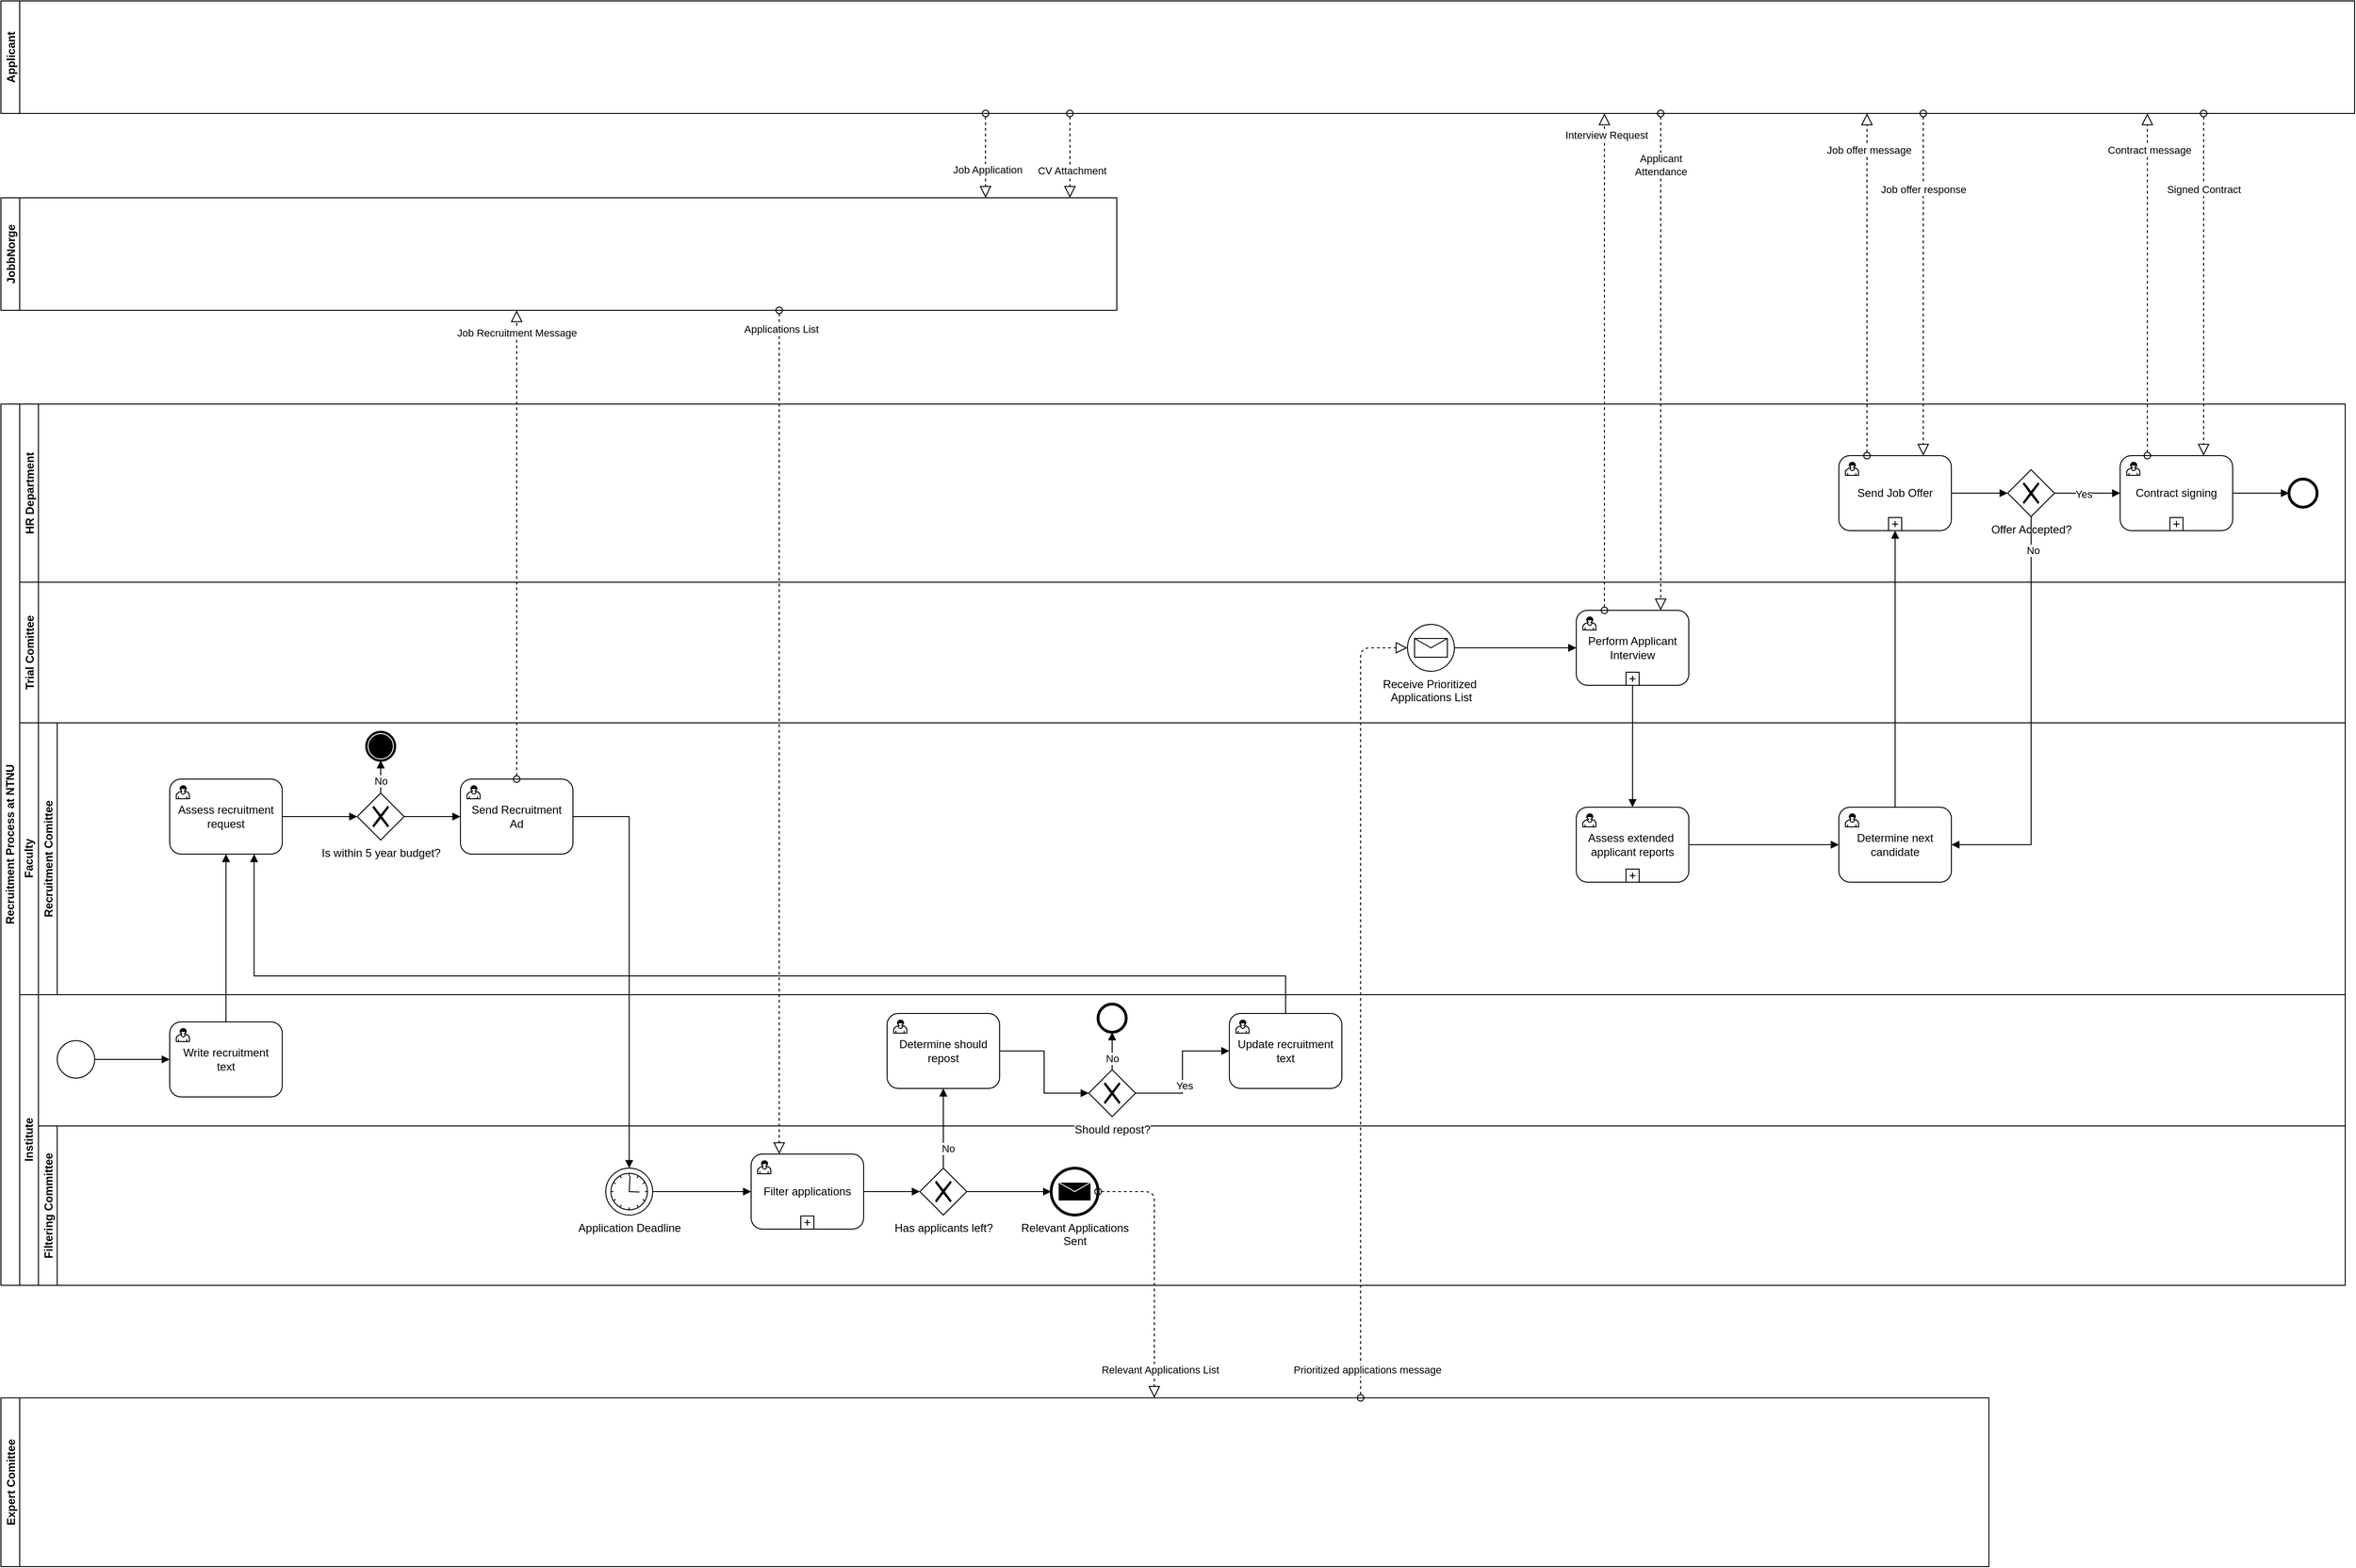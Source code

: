 <mxfile version="13.9.1" type="github">
  <diagram name="Page-1" id="2a216829-ef6e-dabb-86c1-c78162f3ba2b">
    <mxGraphModel dx="4327" dy="3699" grid="1" gridSize="10" guides="1" tooltips="1" connect="1" arrows="1" fold="1" page="1" pageScale="1" pageWidth="1654" pageHeight="1169" background="#ffffff" math="0" shadow="0">
      <root>
        <mxCell id="0" />
        <mxCell id="1" parent="0" />
        <mxCell id="eHfQy5FBiY7wrmqpAAzu-1" value="Recruitment Process at NTNU" style="swimlane;html=1;childLayout=stackLayout;resizeParent=1;resizeParentMax=0;horizontal=0;startSize=20;horizontalStack=0;" vertex="1" parent="1">
          <mxGeometry x="130" y="270" width="2500" height="940" as="geometry" />
        </mxCell>
        <mxCell id="eHfQy5FBiY7wrmqpAAzu-23" value="HR Department" style="swimlane;startSize=20;horizontal=0;" vertex="1" parent="eHfQy5FBiY7wrmqpAAzu-1">
          <mxGeometry x="20" width="2480" height="190" as="geometry" />
        </mxCell>
        <mxCell id="eHfQy5FBiY7wrmqpAAzu-119" style="edgeStyle=orthogonalEdgeStyle;rounded=0;orthogonalLoop=1;jettySize=auto;html=1;entryX=0;entryY=0.5;entryDx=0;entryDy=0;endArrow=block;endFill=1;" edge="1" parent="eHfQy5FBiY7wrmqpAAzu-23" source="eHfQy5FBiY7wrmqpAAzu-111" target="eHfQy5FBiY7wrmqpAAzu-118">
          <mxGeometry relative="1" as="geometry" />
        </mxCell>
        <mxCell id="eHfQy5FBiY7wrmqpAAzu-111" value="Send Job Offer" style="html=1;whiteSpace=wrap;rounded=1;dropTarget=0;" vertex="1" parent="eHfQy5FBiY7wrmqpAAzu-23">
          <mxGeometry x="1940" y="55" width="120" height="80" as="geometry" />
        </mxCell>
        <mxCell id="eHfQy5FBiY7wrmqpAAzu-112" value="" style="html=1;shape=mxgraph.bpmn.user_task;outlineConnect=0;" vertex="1" parent="eHfQy5FBiY7wrmqpAAzu-111">
          <mxGeometry width="14" height="14" relative="1" as="geometry">
            <mxPoint x="7" y="7" as="offset" />
          </mxGeometry>
        </mxCell>
        <mxCell id="eHfQy5FBiY7wrmqpAAzu-113" value="" style="html=1;shape=plus;outlineConnect=0;" vertex="1" parent="eHfQy5FBiY7wrmqpAAzu-111">
          <mxGeometry x="0.5" y="1" width="14" height="14" relative="1" as="geometry">
            <mxPoint x="-7" y="-14" as="offset" />
          </mxGeometry>
        </mxCell>
        <mxCell id="eHfQy5FBiY7wrmqpAAzu-118" value="Offer Accepted?" style="shape=mxgraph.bpmn.shape;html=1;verticalLabelPosition=bottom;labelBackgroundColor=#ffffff;verticalAlign=top;align=center;perimeter=rhombusPerimeter;background=gateway;outlineConnect=0;outline=none;symbol=exclusiveGw;" vertex="1" parent="eHfQy5FBiY7wrmqpAAzu-23">
          <mxGeometry x="2120" y="70" width="50" height="50" as="geometry" />
        </mxCell>
        <mxCell id="eHfQy5FBiY7wrmqpAAzu-125" style="edgeStyle=orthogonalEdgeStyle;rounded=0;orthogonalLoop=1;jettySize=auto;html=1;entryX=0;entryY=0.5;entryDx=0;entryDy=0;endArrow=block;endFill=1;" edge="1" parent="eHfQy5FBiY7wrmqpAAzu-23" source="eHfQy5FBiY7wrmqpAAzu-121" target="eHfQy5FBiY7wrmqpAAzu-124">
          <mxGeometry relative="1" as="geometry" />
        </mxCell>
        <mxCell id="eHfQy5FBiY7wrmqpAAzu-121" value="Contract signing" style="html=1;whiteSpace=wrap;rounded=1;dropTarget=0;" vertex="1" parent="eHfQy5FBiY7wrmqpAAzu-23">
          <mxGeometry x="2240" y="55" width="120" height="80" as="geometry" />
        </mxCell>
        <mxCell id="eHfQy5FBiY7wrmqpAAzu-122" value="" style="html=1;shape=mxgraph.bpmn.user_task;outlineConnect=0;" vertex="1" parent="eHfQy5FBiY7wrmqpAAzu-121">
          <mxGeometry width="14" height="14" relative="1" as="geometry">
            <mxPoint x="7" y="7" as="offset" />
          </mxGeometry>
        </mxCell>
        <mxCell id="eHfQy5FBiY7wrmqpAAzu-123" value="" style="html=1;shape=plus;outlineConnect=0;" vertex="1" parent="eHfQy5FBiY7wrmqpAAzu-121">
          <mxGeometry x="0.5" y="1" width="14" height="14" relative="1" as="geometry">
            <mxPoint x="-7" y="-14" as="offset" />
          </mxGeometry>
        </mxCell>
        <mxCell id="eHfQy5FBiY7wrmqpAAzu-120" style="edgeStyle=orthogonalEdgeStyle;rounded=0;orthogonalLoop=1;jettySize=auto;html=1;endArrow=block;endFill=1;entryX=0;entryY=0.5;entryDx=0;entryDy=0;" edge="1" parent="eHfQy5FBiY7wrmqpAAzu-23" source="eHfQy5FBiY7wrmqpAAzu-118" target="eHfQy5FBiY7wrmqpAAzu-121">
          <mxGeometry relative="1" as="geometry">
            <mxPoint x="2230" y="95" as="targetPoint" />
          </mxGeometry>
        </mxCell>
        <mxCell id="eHfQy5FBiY7wrmqpAAzu-126" value="Yes" style="edgeLabel;html=1;align=center;verticalAlign=middle;resizable=0;points=[];" vertex="1" connectable="0" parent="eHfQy5FBiY7wrmqpAAzu-120">
          <mxGeometry x="-0.133" y="-1" relative="1" as="geometry">
            <mxPoint as="offset" />
          </mxGeometry>
        </mxCell>
        <mxCell id="eHfQy5FBiY7wrmqpAAzu-124" value="" style="shape=mxgraph.bpmn.shape;html=1;verticalLabelPosition=bottom;labelBackgroundColor=#ffffff;verticalAlign=top;align=center;perimeter=ellipsePerimeter;outlineConnect=0;outline=end;symbol=general;" vertex="1" parent="eHfQy5FBiY7wrmqpAAzu-23">
          <mxGeometry x="2420" y="80" width="30" height="30" as="geometry" />
        </mxCell>
        <mxCell id="eHfQy5FBiY7wrmqpAAzu-24" value="Trial Comittee" style="swimlane;startSize=20;horizontal=0;" vertex="1" parent="eHfQy5FBiY7wrmqpAAzu-1">
          <mxGeometry x="20" y="190" width="2480" height="150" as="geometry" />
        </mxCell>
        <mxCell id="eHfQy5FBiY7wrmqpAAzu-89" style="edgeStyle=orthogonalEdgeStyle;rounded=0;orthogonalLoop=1;jettySize=auto;html=1;endArrow=block;endFill=1;" edge="1" parent="eHfQy5FBiY7wrmqpAAzu-24" source="eHfQy5FBiY7wrmqpAAzu-83" target="eHfQy5FBiY7wrmqpAAzu-86">
          <mxGeometry relative="1" as="geometry" />
        </mxCell>
        <mxCell id="eHfQy5FBiY7wrmqpAAzu-83" value="Receive Prioritized&amp;nbsp;&lt;br&gt;Applications List" style="shape=mxgraph.bpmn.shape;html=1;verticalLabelPosition=bottom;labelBackgroundColor=#ffffff;verticalAlign=top;align=center;perimeter=ellipsePerimeter;outlineConnect=0;outline=standard;symbol=message;" vertex="1" parent="eHfQy5FBiY7wrmqpAAzu-24">
          <mxGeometry x="1480" y="45" width="50" height="50" as="geometry" />
        </mxCell>
        <mxCell id="eHfQy5FBiY7wrmqpAAzu-86" value="Perform Applicant&lt;br&gt;Interview" style="html=1;whiteSpace=wrap;rounded=1;dropTarget=0;" vertex="1" parent="eHfQy5FBiY7wrmqpAAzu-24">
          <mxGeometry x="1660" y="30" width="120" height="80" as="geometry" />
        </mxCell>
        <mxCell id="eHfQy5FBiY7wrmqpAAzu-87" value="" style="html=1;shape=mxgraph.bpmn.user_task;outlineConnect=0;" vertex="1" parent="eHfQy5FBiY7wrmqpAAzu-86">
          <mxGeometry width="14" height="14" relative="1" as="geometry">
            <mxPoint x="7" y="7" as="offset" />
          </mxGeometry>
        </mxCell>
        <mxCell id="eHfQy5FBiY7wrmqpAAzu-88" value="" style="html=1;shape=plus;outlineConnect=0;" vertex="1" parent="eHfQy5FBiY7wrmqpAAzu-86">
          <mxGeometry x="0.5" y="1" width="14" height="14" relative="1" as="geometry">
            <mxPoint x="-7" y="-14" as="offset" />
          </mxGeometry>
        </mxCell>
        <mxCell id="eHfQy5FBiY7wrmqpAAzu-2" value="Faculty" style="swimlane;html=1;startSize=20;horizontal=0;" vertex="1" parent="eHfQy5FBiY7wrmqpAAzu-1">
          <mxGeometry x="20" y="340" width="2480" height="290" as="geometry" />
        </mxCell>
        <mxCell id="eHfQy5FBiY7wrmqpAAzu-19" value="Recruitment Comittee" style="swimlane;startSize=20;horizontal=0;" vertex="1" parent="eHfQy5FBiY7wrmqpAAzu-2">
          <mxGeometry x="20" width="2460" height="290" as="geometry" />
        </mxCell>
        <mxCell id="eHfQy5FBiY7wrmqpAAzu-42" style="edgeStyle=orthogonalEdgeStyle;rounded=0;orthogonalLoop=1;jettySize=auto;html=1;entryX=0;entryY=0.5;entryDx=0;entryDy=0;endArrow=block;endFill=1;" edge="1" parent="eHfQy5FBiY7wrmqpAAzu-19" source="eHfQy5FBiY7wrmqpAAzu-37" target="eHfQy5FBiY7wrmqpAAzu-41">
          <mxGeometry relative="1" as="geometry" />
        </mxCell>
        <mxCell id="eHfQy5FBiY7wrmqpAAzu-37" value="Assess recruitment&lt;br&gt;request" style="html=1;whiteSpace=wrap;rounded=1;dropTarget=0;" vertex="1" parent="eHfQy5FBiY7wrmqpAAzu-19">
          <mxGeometry x="140" y="60" width="120" height="80" as="geometry" />
        </mxCell>
        <mxCell id="eHfQy5FBiY7wrmqpAAzu-38" value="" style="html=1;shape=mxgraph.bpmn.user_task;outlineConnect=0;" vertex="1" parent="eHfQy5FBiY7wrmqpAAzu-37">
          <mxGeometry width="14" height="14" relative="1" as="geometry">
            <mxPoint x="7" y="7" as="offset" />
          </mxGeometry>
        </mxCell>
        <mxCell id="eHfQy5FBiY7wrmqpAAzu-41" value="Is within 5 year budget?" style="shape=mxgraph.bpmn.shape;html=1;verticalLabelPosition=bottom;labelBackgroundColor=#ffffff;verticalAlign=top;align=center;perimeter=rhombusPerimeter;background=gateway;outlineConnect=0;outline=none;symbol=exclusiveGw;" vertex="1" parent="eHfQy5FBiY7wrmqpAAzu-19">
          <mxGeometry x="340" y="75" width="50" height="50" as="geometry" />
        </mxCell>
        <mxCell id="eHfQy5FBiY7wrmqpAAzu-43" style="edgeStyle=orthogonalEdgeStyle;rounded=0;orthogonalLoop=1;jettySize=auto;html=1;endArrow=block;endFill=1;entryX=0.5;entryY=1;entryDx=0;entryDy=0;" edge="1" parent="eHfQy5FBiY7wrmqpAAzu-19" source="eHfQy5FBiY7wrmqpAAzu-41" target="eHfQy5FBiY7wrmqpAAzu-134">
          <mxGeometry relative="1" as="geometry">
            <mxPoint x="365" y="40" as="targetPoint" />
          </mxGeometry>
        </mxCell>
        <mxCell id="eHfQy5FBiY7wrmqpAAzu-45" value="No" style="edgeLabel;html=1;align=center;verticalAlign=middle;resizable=0;points=[];" vertex="1" connectable="0" parent="eHfQy5FBiY7wrmqpAAzu-43">
          <mxGeometry x="-0.398" relative="1" as="geometry">
            <mxPoint as="offset" />
          </mxGeometry>
        </mxCell>
        <mxCell id="eHfQy5FBiY7wrmqpAAzu-47" value="Send Recruitment&lt;br&gt;Ad" style="html=1;whiteSpace=wrap;rounded=1;dropTarget=0;" vertex="1" parent="eHfQy5FBiY7wrmqpAAzu-19">
          <mxGeometry x="450" y="60" width="120" height="80" as="geometry" />
        </mxCell>
        <mxCell id="eHfQy5FBiY7wrmqpAAzu-48" value="" style="html=1;shape=mxgraph.bpmn.user_task;outlineConnect=0;" vertex="1" parent="eHfQy5FBiY7wrmqpAAzu-47">
          <mxGeometry width="14" height="14" relative="1" as="geometry">
            <mxPoint x="7" y="7" as="offset" />
          </mxGeometry>
        </mxCell>
        <mxCell id="eHfQy5FBiY7wrmqpAAzu-46" style="edgeStyle=orthogonalEdgeStyle;rounded=0;orthogonalLoop=1;jettySize=auto;html=1;endArrow=block;endFill=1;entryX=0;entryY=0.5;entryDx=0;entryDy=0;" edge="1" parent="eHfQy5FBiY7wrmqpAAzu-19" source="eHfQy5FBiY7wrmqpAAzu-41" target="eHfQy5FBiY7wrmqpAAzu-47">
          <mxGeometry relative="1" as="geometry">
            <mxPoint x="440" y="100" as="targetPoint" />
          </mxGeometry>
        </mxCell>
        <mxCell id="eHfQy5FBiY7wrmqpAAzu-141" style="edgeStyle=orthogonalEdgeStyle;rounded=0;orthogonalLoop=1;jettySize=auto;html=1;entryX=0;entryY=0.5;entryDx=0;entryDy=0;endArrow=block;endFill=1;" edge="1" parent="eHfQy5FBiY7wrmqpAAzu-19" source="eHfQy5FBiY7wrmqpAAzu-99" target="eHfQy5FBiY7wrmqpAAzu-135">
          <mxGeometry relative="1" as="geometry" />
        </mxCell>
        <mxCell id="eHfQy5FBiY7wrmqpAAzu-99" value="Assess extended&amp;nbsp;&lt;br&gt;applicant reports" style="html=1;whiteSpace=wrap;rounded=1;dropTarget=0;" vertex="1" parent="eHfQy5FBiY7wrmqpAAzu-19">
          <mxGeometry x="1640" y="90" width="120" height="80" as="geometry" />
        </mxCell>
        <mxCell id="eHfQy5FBiY7wrmqpAAzu-100" value="" style="html=1;shape=mxgraph.bpmn.user_task;outlineConnect=0;" vertex="1" parent="eHfQy5FBiY7wrmqpAAzu-99">
          <mxGeometry width="14" height="14" relative="1" as="geometry">
            <mxPoint x="7" y="7" as="offset" />
          </mxGeometry>
        </mxCell>
        <mxCell id="eHfQy5FBiY7wrmqpAAzu-101" value="" style="html=1;shape=plus;outlineConnect=0;" vertex="1" parent="eHfQy5FBiY7wrmqpAAzu-99">
          <mxGeometry x="0.5" y="1" width="14" height="14" relative="1" as="geometry">
            <mxPoint x="-7" y="-14" as="offset" />
          </mxGeometry>
        </mxCell>
        <mxCell id="eHfQy5FBiY7wrmqpAAzu-134" value="" style="shape=mxgraph.bpmn.shape;html=1;verticalLabelPosition=bottom;labelBackgroundColor=#ffffff;verticalAlign=top;align=center;perimeter=ellipsePerimeter;outlineConnect=0;outline=end;symbol=terminate;" vertex="1" parent="eHfQy5FBiY7wrmqpAAzu-19">
          <mxGeometry x="350" y="10" width="30" height="30" as="geometry" />
        </mxCell>
        <mxCell id="eHfQy5FBiY7wrmqpAAzu-135" value="Determine next candidate" style="html=1;whiteSpace=wrap;rounded=1;dropTarget=0;" vertex="1" parent="eHfQy5FBiY7wrmqpAAzu-19">
          <mxGeometry x="1920" y="90" width="120" height="80" as="geometry" />
        </mxCell>
        <mxCell id="eHfQy5FBiY7wrmqpAAzu-136" value="" style="html=1;shape=mxgraph.bpmn.user_task;outlineConnect=0;" vertex="1" parent="eHfQy5FBiY7wrmqpAAzu-135">
          <mxGeometry width="14" height="14" relative="1" as="geometry">
            <mxPoint x="7" y="7" as="offset" />
          </mxGeometry>
        </mxCell>
        <mxCell id="eHfQy5FBiY7wrmqpAAzu-49" value="" style="startArrow=oval;startFill=0;startSize=7;endArrow=block;endFill=0;endSize=10;dashed=1;html=1;exitX=0.5;exitY=0;exitDx=0;exitDy=0;" edge="1" parent="eHfQy5FBiY7wrmqpAAzu-2" source="eHfQy5FBiY7wrmqpAAzu-47">
          <mxGeometry width="100" relative="1" as="geometry">
            <mxPoint x="520" y="120" as="sourcePoint" />
            <mxPoint x="530" y="-440" as="targetPoint" />
          </mxGeometry>
        </mxCell>
        <mxCell id="eHfQy5FBiY7wrmqpAAzu-51" value="Job Recruitment Message" style="edgeLabel;html=1;align=center;verticalAlign=middle;resizable=0;points=[];" vertex="1" connectable="0" parent="eHfQy5FBiY7wrmqpAAzu-49">
          <mxGeometry x="0.909" relative="1" as="geometry">
            <mxPoint y="1" as="offset" />
          </mxGeometry>
        </mxCell>
        <mxCell id="eHfQy5FBiY7wrmqpAAzu-4" value="Institute" style="swimlane;html=1;startSize=20;horizontal=0;" vertex="1" parent="eHfQy5FBiY7wrmqpAAzu-1">
          <mxGeometry x="20" y="630" width="2480" height="310" as="geometry" />
        </mxCell>
        <mxCell id="eHfQy5FBiY7wrmqpAAzu-18" value="Filtering Committee" style="swimlane;startSize=20;horizontal=0;" vertex="1" parent="eHfQy5FBiY7wrmqpAAzu-4">
          <mxGeometry x="20" y="140" width="2460" height="170" as="geometry" />
        </mxCell>
        <mxCell id="eHfQy5FBiY7wrmqpAAzu-57" style="edgeStyle=orthogonalEdgeStyle;rounded=0;orthogonalLoop=1;jettySize=auto;html=1;entryX=0;entryY=0.5;entryDx=0;entryDy=0;endArrow=block;endFill=1;" edge="1" parent="eHfQy5FBiY7wrmqpAAzu-18" source="eHfQy5FBiY7wrmqpAAzu-53" target="eHfQy5FBiY7wrmqpAAzu-54">
          <mxGeometry relative="1" as="geometry" />
        </mxCell>
        <mxCell id="eHfQy5FBiY7wrmqpAAzu-53" value="Application Deadline" style="shape=mxgraph.bpmn.shape;html=1;verticalLabelPosition=bottom;labelBackgroundColor=#ffffff;verticalAlign=top;align=center;perimeter=ellipsePerimeter;outlineConnect=0;outline=standard;symbol=timer;" vertex="1" parent="eHfQy5FBiY7wrmqpAAzu-18">
          <mxGeometry x="605" y="45" width="50" height="50" as="geometry" />
        </mxCell>
        <mxCell id="eHfQy5FBiY7wrmqpAAzu-61" style="edgeStyle=orthogonalEdgeStyle;rounded=0;orthogonalLoop=1;jettySize=auto;html=1;entryX=0;entryY=0.5;entryDx=0;entryDy=0;endArrow=block;endFill=1;" edge="1" parent="eHfQy5FBiY7wrmqpAAzu-18" source="eHfQy5FBiY7wrmqpAAzu-54" target="eHfQy5FBiY7wrmqpAAzu-60">
          <mxGeometry relative="1" as="geometry" />
        </mxCell>
        <mxCell id="eHfQy5FBiY7wrmqpAAzu-54" value="Filter applications" style="html=1;whiteSpace=wrap;rounded=1;dropTarget=0;" vertex="1" parent="eHfQy5FBiY7wrmqpAAzu-18">
          <mxGeometry x="760" y="30" width="120" height="80" as="geometry" />
        </mxCell>
        <mxCell id="eHfQy5FBiY7wrmqpAAzu-55" value="" style="html=1;shape=mxgraph.bpmn.user_task;outlineConnect=0;" vertex="1" parent="eHfQy5FBiY7wrmqpAAzu-54">
          <mxGeometry width="14" height="14" relative="1" as="geometry">
            <mxPoint x="7" y="7" as="offset" />
          </mxGeometry>
        </mxCell>
        <mxCell id="eHfQy5FBiY7wrmqpAAzu-56" value="" style="html=1;shape=plus;outlineConnect=0;" vertex="1" parent="eHfQy5FBiY7wrmqpAAzu-54">
          <mxGeometry x="0.5" y="1" width="14" height="14" relative="1" as="geometry">
            <mxPoint x="-7" y="-14" as="offset" />
          </mxGeometry>
        </mxCell>
        <mxCell id="eHfQy5FBiY7wrmqpAAzu-80" style="edgeStyle=orthogonalEdgeStyle;rounded=0;orthogonalLoop=1;jettySize=auto;html=1;entryX=0;entryY=0.5;entryDx=0;entryDy=0;endArrow=block;endFill=1;" edge="1" parent="eHfQy5FBiY7wrmqpAAzu-18" source="eHfQy5FBiY7wrmqpAAzu-60" target="eHfQy5FBiY7wrmqpAAzu-79">
          <mxGeometry relative="1" as="geometry" />
        </mxCell>
        <mxCell id="eHfQy5FBiY7wrmqpAAzu-60" value="Has applicants left?" style="shape=mxgraph.bpmn.shape;html=1;verticalLabelPosition=bottom;labelBackgroundColor=#ffffff;verticalAlign=top;align=center;perimeter=rhombusPerimeter;background=gateway;outlineConnect=0;outline=none;symbol=exclusiveGw;" vertex="1" parent="eHfQy5FBiY7wrmqpAAzu-18">
          <mxGeometry x="940" y="45" width="50" height="50" as="geometry" />
        </mxCell>
        <mxCell id="eHfQy5FBiY7wrmqpAAzu-79" value="Relevant Applications&lt;br&gt;Sent" style="shape=mxgraph.bpmn.shape;html=1;verticalLabelPosition=bottom;labelBackgroundColor=#ffffff;verticalAlign=top;align=center;perimeter=ellipsePerimeter;outlineConnect=0;outline=end;symbol=message;" vertex="1" parent="eHfQy5FBiY7wrmqpAAzu-18">
          <mxGeometry x="1080" y="45" width="50" height="50" as="geometry" />
        </mxCell>
        <mxCell id="eHfQy5FBiY7wrmqpAAzu-30" value="" style="shape=mxgraph.bpmn.shape;html=1;verticalLabelPosition=bottom;labelBackgroundColor=#ffffff;verticalAlign=top;align=center;perimeter=ellipsePerimeter;outlineConnect=0;outline=standard;symbol=general;" vertex="1" parent="eHfQy5FBiY7wrmqpAAzu-4">
          <mxGeometry x="40" y="49" width="40" height="40" as="geometry" />
        </mxCell>
        <mxCell id="eHfQy5FBiY7wrmqpAAzu-32" value="Write recruitment&lt;br&gt;text" style="html=1;whiteSpace=wrap;rounded=1;dropTarget=0;" vertex="1" parent="eHfQy5FBiY7wrmqpAAzu-4">
          <mxGeometry x="160" y="29" width="120" height="80" as="geometry" />
        </mxCell>
        <mxCell id="eHfQy5FBiY7wrmqpAAzu-33" value="" style="html=1;shape=mxgraph.bpmn.user_task;outlineConnect=0;" vertex="1" parent="eHfQy5FBiY7wrmqpAAzu-32">
          <mxGeometry width="14" height="14" relative="1" as="geometry">
            <mxPoint x="7" y="7" as="offset" />
          </mxGeometry>
        </mxCell>
        <mxCell id="eHfQy5FBiY7wrmqpAAzu-31" style="edgeStyle=orthogonalEdgeStyle;rounded=0;orthogonalLoop=1;jettySize=auto;html=1;endArrow=block;endFill=1;entryX=0;entryY=0.5;entryDx=0;entryDy=0;" edge="1" parent="eHfQy5FBiY7wrmqpAAzu-4" source="eHfQy5FBiY7wrmqpAAzu-30" target="eHfQy5FBiY7wrmqpAAzu-32">
          <mxGeometry relative="1" as="geometry">
            <mxPoint x="150" y="69" as="targetPoint" />
          </mxGeometry>
        </mxCell>
        <mxCell id="eHfQy5FBiY7wrmqpAAzu-66" style="edgeStyle=orthogonalEdgeStyle;rounded=0;orthogonalLoop=1;jettySize=auto;html=1;entryX=0;entryY=0.5;entryDx=0;entryDy=0;endArrow=block;endFill=1;" edge="1" parent="eHfQy5FBiY7wrmqpAAzu-4" source="eHfQy5FBiY7wrmqpAAzu-63" target="eHfQy5FBiY7wrmqpAAzu-65">
          <mxGeometry relative="1" as="geometry" />
        </mxCell>
        <mxCell id="eHfQy5FBiY7wrmqpAAzu-63" value="Determine should repost" style="html=1;whiteSpace=wrap;rounded=1;dropTarget=0;" vertex="1" parent="eHfQy5FBiY7wrmqpAAzu-4">
          <mxGeometry x="925" y="20" width="120" height="80" as="geometry" />
        </mxCell>
        <mxCell id="eHfQy5FBiY7wrmqpAAzu-64" value="" style="html=1;shape=mxgraph.bpmn.user_task;outlineConnect=0;" vertex="1" parent="eHfQy5FBiY7wrmqpAAzu-63">
          <mxGeometry width="14" height="14" relative="1" as="geometry">
            <mxPoint x="7" y="7" as="offset" />
          </mxGeometry>
        </mxCell>
        <mxCell id="eHfQy5FBiY7wrmqpAAzu-62" style="edgeStyle=orthogonalEdgeStyle;rounded=0;orthogonalLoop=1;jettySize=auto;html=1;endArrow=block;endFill=1;entryX=0.5;entryY=1;entryDx=0;entryDy=0;" edge="1" parent="eHfQy5FBiY7wrmqpAAzu-4" source="eHfQy5FBiY7wrmqpAAzu-60" target="eHfQy5FBiY7wrmqpAAzu-63">
          <mxGeometry relative="1" as="geometry">
            <mxPoint x="1080" y="190" as="targetPoint" />
          </mxGeometry>
        </mxCell>
        <mxCell id="eHfQy5FBiY7wrmqpAAzu-73" value="No" style="edgeLabel;html=1;align=center;verticalAlign=middle;resizable=0;points=[];" vertex="1" connectable="0" parent="eHfQy5FBiY7wrmqpAAzu-62">
          <mxGeometry x="-0.508" y="-5" relative="1" as="geometry">
            <mxPoint as="offset" />
          </mxGeometry>
        </mxCell>
        <mxCell id="eHfQy5FBiY7wrmqpAAzu-68" value="Update recruitment text" style="html=1;whiteSpace=wrap;rounded=1;dropTarget=0;" vertex="1" parent="eHfQy5FBiY7wrmqpAAzu-4">
          <mxGeometry x="1290" y="20" width="120" height="80" as="geometry" />
        </mxCell>
        <mxCell id="eHfQy5FBiY7wrmqpAAzu-69" value="" style="html=1;shape=mxgraph.bpmn.user_task;outlineConnect=0;" vertex="1" parent="eHfQy5FBiY7wrmqpAAzu-68">
          <mxGeometry width="14" height="14" relative="1" as="geometry">
            <mxPoint x="7" y="7" as="offset" />
          </mxGeometry>
        </mxCell>
        <mxCell id="eHfQy5FBiY7wrmqpAAzu-65" value="Should repost?" style="shape=mxgraph.bpmn.shape;html=1;verticalLabelPosition=bottom;labelBackgroundColor=#ffffff;verticalAlign=top;align=center;perimeter=rhombusPerimeter;background=gateway;outlineConnect=0;outline=none;symbol=exclusiveGw;" vertex="1" parent="eHfQy5FBiY7wrmqpAAzu-4">
          <mxGeometry x="1140" y="80" width="50" height="50" as="geometry" />
        </mxCell>
        <mxCell id="eHfQy5FBiY7wrmqpAAzu-67" style="edgeStyle=orthogonalEdgeStyle;rounded=0;orthogonalLoop=1;jettySize=auto;html=1;endArrow=block;endFill=1;entryX=0;entryY=0.5;entryDx=0;entryDy=0;" edge="1" parent="eHfQy5FBiY7wrmqpAAzu-4" source="eHfQy5FBiY7wrmqpAAzu-65" target="eHfQy5FBiY7wrmqpAAzu-68">
          <mxGeometry relative="1" as="geometry">
            <mxPoint x="1330" y="110" as="targetPoint" />
          </mxGeometry>
        </mxCell>
        <mxCell id="eHfQy5FBiY7wrmqpAAzu-71" value="Yes" style="edgeLabel;html=1;align=center;verticalAlign=middle;resizable=0;points=[];" vertex="1" connectable="0" parent="eHfQy5FBiY7wrmqpAAzu-67">
          <mxGeometry x="-0.2" y="-2" relative="1" as="geometry">
            <mxPoint as="offset" />
          </mxGeometry>
        </mxCell>
        <mxCell id="eHfQy5FBiY7wrmqpAAzu-77" value="" style="shape=mxgraph.bpmn.shape;html=1;verticalLabelPosition=bottom;labelBackgroundColor=#ffffff;verticalAlign=top;align=center;perimeter=ellipsePerimeter;outlineConnect=0;outline=end;symbol=general;" vertex="1" parent="eHfQy5FBiY7wrmqpAAzu-4">
          <mxGeometry x="1150" y="10" width="30" height="30" as="geometry" />
        </mxCell>
        <mxCell id="eHfQy5FBiY7wrmqpAAzu-76" style="edgeStyle=orthogonalEdgeStyle;rounded=0;orthogonalLoop=1;jettySize=auto;html=1;endArrow=block;endFill=1;entryX=0.5;entryY=1;entryDx=0;entryDy=0;" edge="1" parent="eHfQy5FBiY7wrmqpAAzu-4" source="eHfQy5FBiY7wrmqpAAzu-65" target="eHfQy5FBiY7wrmqpAAzu-77">
          <mxGeometry relative="1" as="geometry">
            <mxPoint x="1165" y="250" as="targetPoint" />
          </mxGeometry>
        </mxCell>
        <mxCell id="eHfQy5FBiY7wrmqpAAzu-78" value="No" style="edgeLabel;html=1;align=center;verticalAlign=middle;resizable=0;points=[];" vertex="1" connectable="0" parent="eHfQy5FBiY7wrmqpAAzu-76">
          <mxGeometry x="-0.411" relative="1" as="geometry">
            <mxPoint as="offset" />
          </mxGeometry>
        </mxCell>
        <mxCell id="eHfQy5FBiY7wrmqpAAzu-52" style="edgeStyle=orthogonalEdgeStyle;rounded=0;orthogonalLoop=1;jettySize=auto;html=1;endArrow=block;endFill=1;" edge="1" parent="eHfQy5FBiY7wrmqpAAzu-1" source="eHfQy5FBiY7wrmqpAAzu-47" target="eHfQy5FBiY7wrmqpAAzu-53">
          <mxGeometry relative="1" as="geometry">
            <mxPoint x="670" y="1040" as="targetPoint" />
          </mxGeometry>
        </mxCell>
        <mxCell id="eHfQy5FBiY7wrmqpAAzu-70" style="edgeStyle=orthogonalEdgeStyle;rounded=0;orthogonalLoop=1;jettySize=auto;html=1;entryX=0.75;entryY=1;entryDx=0;entryDy=0;endArrow=block;endFill=1;exitX=0.5;exitY=0;exitDx=0;exitDy=0;" edge="1" parent="eHfQy5FBiY7wrmqpAAzu-1" source="eHfQy5FBiY7wrmqpAAzu-68" target="eHfQy5FBiY7wrmqpAAzu-37">
          <mxGeometry relative="1" as="geometry">
            <Array as="points">
              <mxPoint x="1370" y="610" />
              <mxPoint x="270" y="610" />
            </Array>
          </mxGeometry>
        </mxCell>
        <mxCell id="eHfQy5FBiY7wrmqpAAzu-98" style="edgeStyle=orthogonalEdgeStyle;rounded=0;orthogonalLoop=1;jettySize=auto;html=1;endArrow=block;endFill=1;entryX=0.5;entryY=0;entryDx=0;entryDy=0;" edge="1" parent="eHfQy5FBiY7wrmqpAAzu-1" source="eHfQy5FBiY7wrmqpAAzu-86" target="eHfQy5FBiY7wrmqpAAzu-99">
          <mxGeometry relative="1" as="geometry">
            <mxPoint x="1860" y="730" as="targetPoint" />
          </mxGeometry>
        </mxCell>
        <mxCell id="eHfQy5FBiY7wrmqpAAzu-133" style="edgeStyle=orthogonalEdgeStyle;rounded=0;orthogonalLoop=1;jettySize=auto;html=1;entryX=0.5;entryY=1;entryDx=0;entryDy=0;endArrow=block;endFill=1;" edge="1" parent="eHfQy5FBiY7wrmqpAAzu-1" source="eHfQy5FBiY7wrmqpAAzu-32" target="eHfQy5FBiY7wrmqpAAzu-37">
          <mxGeometry relative="1" as="geometry" />
        </mxCell>
        <mxCell id="eHfQy5FBiY7wrmqpAAzu-138" style="edgeStyle=orthogonalEdgeStyle;rounded=0;orthogonalLoop=1;jettySize=auto;html=1;endArrow=block;endFill=1;exitX=0.5;exitY=1;exitDx=0;exitDy=0;entryX=1;entryY=0.5;entryDx=0;entryDy=0;" edge="1" parent="eHfQy5FBiY7wrmqpAAzu-1" source="eHfQy5FBiY7wrmqpAAzu-118" target="eHfQy5FBiY7wrmqpAAzu-135">
          <mxGeometry relative="1" as="geometry" />
        </mxCell>
        <mxCell id="eHfQy5FBiY7wrmqpAAzu-140" value="No" style="edgeLabel;html=1;align=center;verticalAlign=middle;resizable=0;points=[];" vertex="1" connectable="0" parent="eHfQy5FBiY7wrmqpAAzu-138">
          <mxGeometry x="-0.837" y="2" relative="1" as="geometry">
            <mxPoint as="offset" />
          </mxGeometry>
        </mxCell>
        <mxCell id="eHfQy5FBiY7wrmqpAAzu-142" style="edgeStyle=orthogonalEdgeStyle;rounded=0;orthogonalLoop=1;jettySize=auto;html=1;entryX=0.5;entryY=1;entryDx=0;entryDy=0;endArrow=block;endFill=1;" edge="1" parent="eHfQy5FBiY7wrmqpAAzu-1" source="eHfQy5FBiY7wrmqpAAzu-135" target="eHfQy5FBiY7wrmqpAAzu-113">
          <mxGeometry relative="1" as="geometry" />
        </mxCell>
        <mxCell id="eHfQy5FBiY7wrmqpAAzu-15" value="JobbNorge" style="swimlane;startSize=20;horizontal=0;" vertex="1" parent="1">
          <mxGeometry x="130" y="50" width="1190" height="120" as="geometry" />
        </mxCell>
        <mxCell id="eHfQy5FBiY7wrmqpAAzu-25" value="Applicant" style="swimlane;startSize=20;horizontal=0;" vertex="1" parent="1">
          <mxGeometry x="130" y="-160" width="2510" height="120" as="geometry" />
        </mxCell>
        <mxCell id="eHfQy5FBiY7wrmqpAAzu-26" value="" style="startArrow=oval;startFill=0;startSize=7;endArrow=block;endFill=0;endSize=10;dashed=1;html=1;" edge="1" parent="1">
          <mxGeometry width="100" relative="1" as="geometry">
            <mxPoint x="1180" y="-40" as="sourcePoint" />
            <mxPoint x="1180" y="50" as="targetPoint" />
          </mxGeometry>
        </mxCell>
        <mxCell id="eHfQy5FBiY7wrmqpAAzu-27" value="Job Application" style="edgeLabel;html=1;align=center;verticalAlign=middle;resizable=0;points=[];" vertex="1" connectable="0" parent="eHfQy5FBiY7wrmqpAAzu-26">
          <mxGeometry x="-0.58" y="2" relative="1" as="geometry">
            <mxPoint y="41.18" as="offset" />
          </mxGeometry>
        </mxCell>
        <mxCell id="eHfQy5FBiY7wrmqpAAzu-28" value="" style="startArrow=oval;startFill=0;startSize=7;endArrow=block;endFill=0;endSize=10;dashed=1;html=1;" edge="1" parent="1">
          <mxGeometry width="100" relative="1" as="geometry">
            <mxPoint x="1270" y="-40" as="sourcePoint" />
            <mxPoint x="1270" y="50" as="targetPoint" />
          </mxGeometry>
        </mxCell>
        <mxCell id="eHfQy5FBiY7wrmqpAAzu-29" value="CV Attachment" style="edgeLabel;html=1;align=center;verticalAlign=middle;resizable=0;points=[];" vertex="1" connectable="0" parent="eHfQy5FBiY7wrmqpAAzu-28">
          <mxGeometry x="-0.58" y="2" relative="1" as="geometry">
            <mxPoint y="42" as="offset" />
          </mxGeometry>
        </mxCell>
        <mxCell id="eHfQy5FBiY7wrmqpAAzu-20" value="Expert Comittee" style="swimlane;startSize=20;horizontal=0;" vertex="1" parent="1">
          <mxGeometry x="130" y="1330" width="2120" height="180" as="geometry" />
        </mxCell>
        <mxCell id="eHfQy5FBiY7wrmqpAAzu-58" value="" style="startArrow=oval;startFill=0;startSize=7;endArrow=block;endFill=0;endSize=10;dashed=1;html=1;entryX=0.25;entryY=0;entryDx=0;entryDy=0;" edge="1" parent="1" target="eHfQy5FBiY7wrmqpAAzu-54">
          <mxGeometry width="100" relative="1" as="geometry">
            <mxPoint x="960" y="170" as="sourcePoint" />
            <mxPoint x="1080" y="220" as="targetPoint" />
          </mxGeometry>
        </mxCell>
        <mxCell id="eHfQy5FBiY7wrmqpAAzu-59" value="Applications List" style="edgeLabel;html=1;align=center;verticalAlign=middle;resizable=0;points=[];" vertex="1" connectable="0" parent="eHfQy5FBiY7wrmqpAAzu-58">
          <mxGeometry x="-0.955" y="2" relative="1" as="geometry">
            <mxPoint y="-1" as="offset" />
          </mxGeometry>
        </mxCell>
        <mxCell id="eHfQy5FBiY7wrmqpAAzu-81" value="" style="startArrow=oval;startFill=0;startSize=7;endArrow=block;endFill=0;endSize=10;dashed=1;html=1;exitX=1;exitY=0.5;exitDx=0;exitDy=0;edgeStyle=orthogonalEdgeStyle;" edge="1" parent="1" source="eHfQy5FBiY7wrmqpAAzu-79">
          <mxGeometry width="100" relative="1" as="geometry">
            <mxPoint x="1260" y="1450" as="sourcePoint" />
            <mxPoint x="1360" y="1330" as="targetPoint" />
            <Array as="points">
              <mxPoint x="1360" y="1110" />
            </Array>
          </mxGeometry>
        </mxCell>
        <mxCell id="eHfQy5FBiY7wrmqpAAzu-82" value="Relevant Applications List" style="edgeLabel;html=1;align=center;verticalAlign=middle;resizable=0;points=[];" vertex="1" connectable="0" parent="eHfQy5FBiY7wrmqpAAzu-81">
          <mxGeometry x="0.456" y="4" relative="1" as="geometry">
            <mxPoint x="2" y="46" as="offset" />
          </mxGeometry>
        </mxCell>
        <mxCell id="eHfQy5FBiY7wrmqpAAzu-84" value="" style="startArrow=oval;startFill=0;startSize=7;endArrow=block;endFill=0;endSize=10;dashed=1;html=1;entryX=0;entryY=0.5;entryDx=0;entryDy=0;edgeStyle=orthogonalEdgeStyle;" edge="1" parent="1" target="eHfQy5FBiY7wrmqpAAzu-83">
          <mxGeometry width="100" relative="1" as="geometry">
            <mxPoint x="1580" y="1330" as="sourcePoint" />
            <mxPoint x="1770" y="1450" as="targetPoint" />
            <Array as="points">
              <mxPoint x="1580" y="530" />
            </Array>
          </mxGeometry>
        </mxCell>
        <mxCell id="eHfQy5FBiY7wrmqpAAzu-85" value="Prioritized applications message" style="edgeLabel;html=1;align=center;verticalAlign=middle;resizable=0;points=[];" vertex="1" connectable="0" parent="eHfQy5FBiY7wrmqpAAzu-84">
          <mxGeometry x="-0.957" y="-7" relative="1" as="geometry">
            <mxPoint y="-12" as="offset" />
          </mxGeometry>
        </mxCell>
        <mxCell id="eHfQy5FBiY7wrmqpAAzu-90" value="" style="startArrow=oval;startFill=0;startSize=7;endArrow=block;endFill=0;endSize=10;dashed=1;html=1;exitX=0.25;exitY=0;exitDx=0;exitDy=0;" edge="1" parent="1" source="eHfQy5FBiY7wrmqpAAzu-86">
          <mxGeometry width="100" relative="1" as="geometry">
            <mxPoint x="1830" y="200" as="sourcePoint" />
            <mxPoint x="1840" y="-40" as="targetPoint" />
          </mxGeometry>
        </mxCell>
        <mxCell id="eHfQy5FBiY7wrmqpAAzu-91" value="Interview Request" style="edgeLabel;html=1;align=center;verticalAlign=middle;resizable=0;points=[];" vertex="1" connectable="0" parent="eHfQy5FBiY7wrmqpAAzu-90">
          <mxGeometry x="0.91" y="-2" relative="1" as="geometry">
            <mxPoint y="-1" as="offset" />
          </mxGeometry>
        </mxCell>
        <mxCell id="eHfQy5FBiY7wrmqpAAzu-92" value="" style="startArrow=oval;startFill=0;startSize=7;endArrow=block;endFill=0;endSize=10;dashed=1;html=1;entryX=0.75;entryY=0;entryDx=0;entryDy=0;" edge="1" parent="1" target="eHfQy5FBiY7wrmqpAAzu-86">
          <mxGeometry width="100" relative="1" as="geometry">
            <mxPoint x="1900" y="-40" as="sourcePoint" />
            <mxPoint x="2000" y="150" as="targetPoint" />
          </mxGeometry>
        </mxCell>
        <mxCell id="eHfQy5FBiY7wrmqpAAzu-93" value="Applicant&lt;br&gt;Attendance" style="edgeLabel;html=1;align=center;verticalAlign=middle;resizable=0;points=[];" vertex="1" connectable="0" parent="eHfQy5FBiY7wrmqpAAzu-92">
          <mxGeometry x="-0.79" relative="1" as="geometry">
            <mxPoint y="-1" as="offset" />
          </mxGeometry>
        </mxCell>
        <mxCell id="eHfQy5FBiY7wrmqpAAzu-114" value="" style="startArrow=oval;startFill=0;startSize=7;endArrow=block;endFill=0;endSize=10;dashed=1;html=1;exitX=0.25;exitY=0;exitDx=0;exitDy=0;" edge="1" parent="1" source="eHfQy5FBiY7wrmqpAAzu-111">
          <mxGeometry width="100" relative="1" as="geometry">
            <mxPoint x="2090" y="180" as="sourcePoint" />
            <mxPoint x="2120" y="-40" as="targetPoint" />
          </mxGeometry>
        </mxCell>
        <mxCell id="eHfQy5FBiY7wrmqpAAzu-115" value="Job offer message" style="edgeLabel;html=1;align=center;verticalAlign=middle;resizable=0;points=[];" vertex="1" connectable="0" parent="eHfQy5FBiY7wrmqpAAzu-114">
          <mxGeometry x="0.784" y="-2" relative="1" as="geometry">
            <mxPoint y="-1" as="offset" />
          </mxGeometry>
        </mxCell>
        <mxCell id="eHfQy5FBiY7wrmqpAAzu-116" value="" style="startArrow=oval;startFill=0;startSize=7;endArrow=block;endFill=0;endSize=10;dashed=1;html=1;entryX=0.75;entryY=0;entryDx=0;entryDy=0;" edge="1" parent="1" target="eHfQy5FBiY7wrmqpAAzu-111">
          <mxGeometry width="100" relative="1" as="geometry">
            <mxPoint x="2180" y="-40" as="sourcePoint" />
            <mxPoint x="2130" y="-30" as="targetPoint" />
          </mxGeometry>
        </mxCell>
        <mxCell id="eHfQy5FBiY7wrmqpAAzu-117" value="Job offer response" style="edgeLabel;html=1;align=center;verticalAlign=middle;resizable=0;points=[];" vertex="1" connectable="0" parent="eHfQy5FBiY7wrmqpAAzu-116">
          <mxGeometry x="0.784" y="-2" relative="1" as="geometry">
            <mxPoint x="2" y="-245" as="offset" />
          </mxGeometry>
        </mxCell>
        <mxCell id="eHfQy5FBiY7wrmqpAAzu-129" value="" style="startArrow=oval;startFill=0;startSize=7;endArrow=block;endFill=0;endSize=10;dashed=1;html=1;exitX=0.25;exitY=0;exitDx=0;exitDy=0;" edge="1" parent="1">
          <mxGeometry width="100" relative="1" as="geometry">
            <mxPoint x="2419" y="325" as="sourcePoint" />
            <mxPoint x="2419" y="-40" as="targetPoint" />
          </mxGeometry>
        </mxCell>
        <mxCell id="eHfQy5FBiY7wrmqpAAzu-130" value="Contract message" style="edgeLabel;html=1;align=center;verticalAlign=middle;resizable=0;points=[];" vertex="1" connectable="0" parent="eHfQy5FBiY7wrmqpAAzu-129">
          <mxGeometry x="0.784" y="-2" relative="1" as="geometry">
            <mxPoint y="-1" as="offset" />
          </mxGeometry>
        </mxCell>
        <mxCell id="eHfQy5FBiY7wrmqpAAzu-131" value="" style="startArrow=oval;startFill=0;startSize=7;endArrow=block;endFill=0;endSize=10;dashed=1;html=1;entryX=0.75;entryY=0;entryDx=0;entryDy=0;" edge="1" parent="1">
          <mxGeometry width="100" relative="1" as="geometry">
            <mxPoint x="2479" y="-40" as="sourcePoint" />
            <mxPoint x="2479" y="325" as="targetPoint" />
          </mxGeometry>
        </mxCell>
        <mxCell id="eHfQy5FBiY7wrmqpAAzu-132" value="Signed Contract" style="edgeLabel;html=1;align=center;verticalAlign=middle;resizable=0;points=[];" vertex="1" connectable="0" parent="eHfQy5FBiY7wrmqpAAzu-131">
          <mxGeometry x="0.784" y="-2" relative="1" as="geometry">
            <mxPoint x="2" y="-245" as="offset" />
          </mxGeometry>
        </mxCell>
      </root>
    </mxGraphModel>
  </diagram>
</mxfile>
